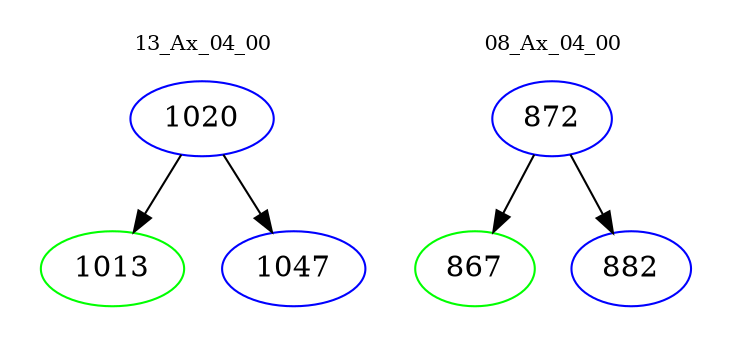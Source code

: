 digraph{
subgraph cluster_0 {
color = white
label = "13_Ax_04_00";
fontsize=10;
T0_1020 [label="1020", color="blue"]
T0_1020 -> T0_1013 [color="black"]
T0_1013 [label="1013", color="green"]
T0_1020 -> T0_1047 [color="black"]
T0_1047 [label="1047", color="blue"]
}
subgraph cluster_1 {
color = white
label = "08_Ax_04_00";
fontsize=10;
T1_872 [label="872", color="blue"]
T1_872 -> T1_867 [color="black"]
T1_867 [label="867", color="green"]
T1_872 -> T1_882 [color="black"]
T1_882 [label="882", color="blue"]
}
}
